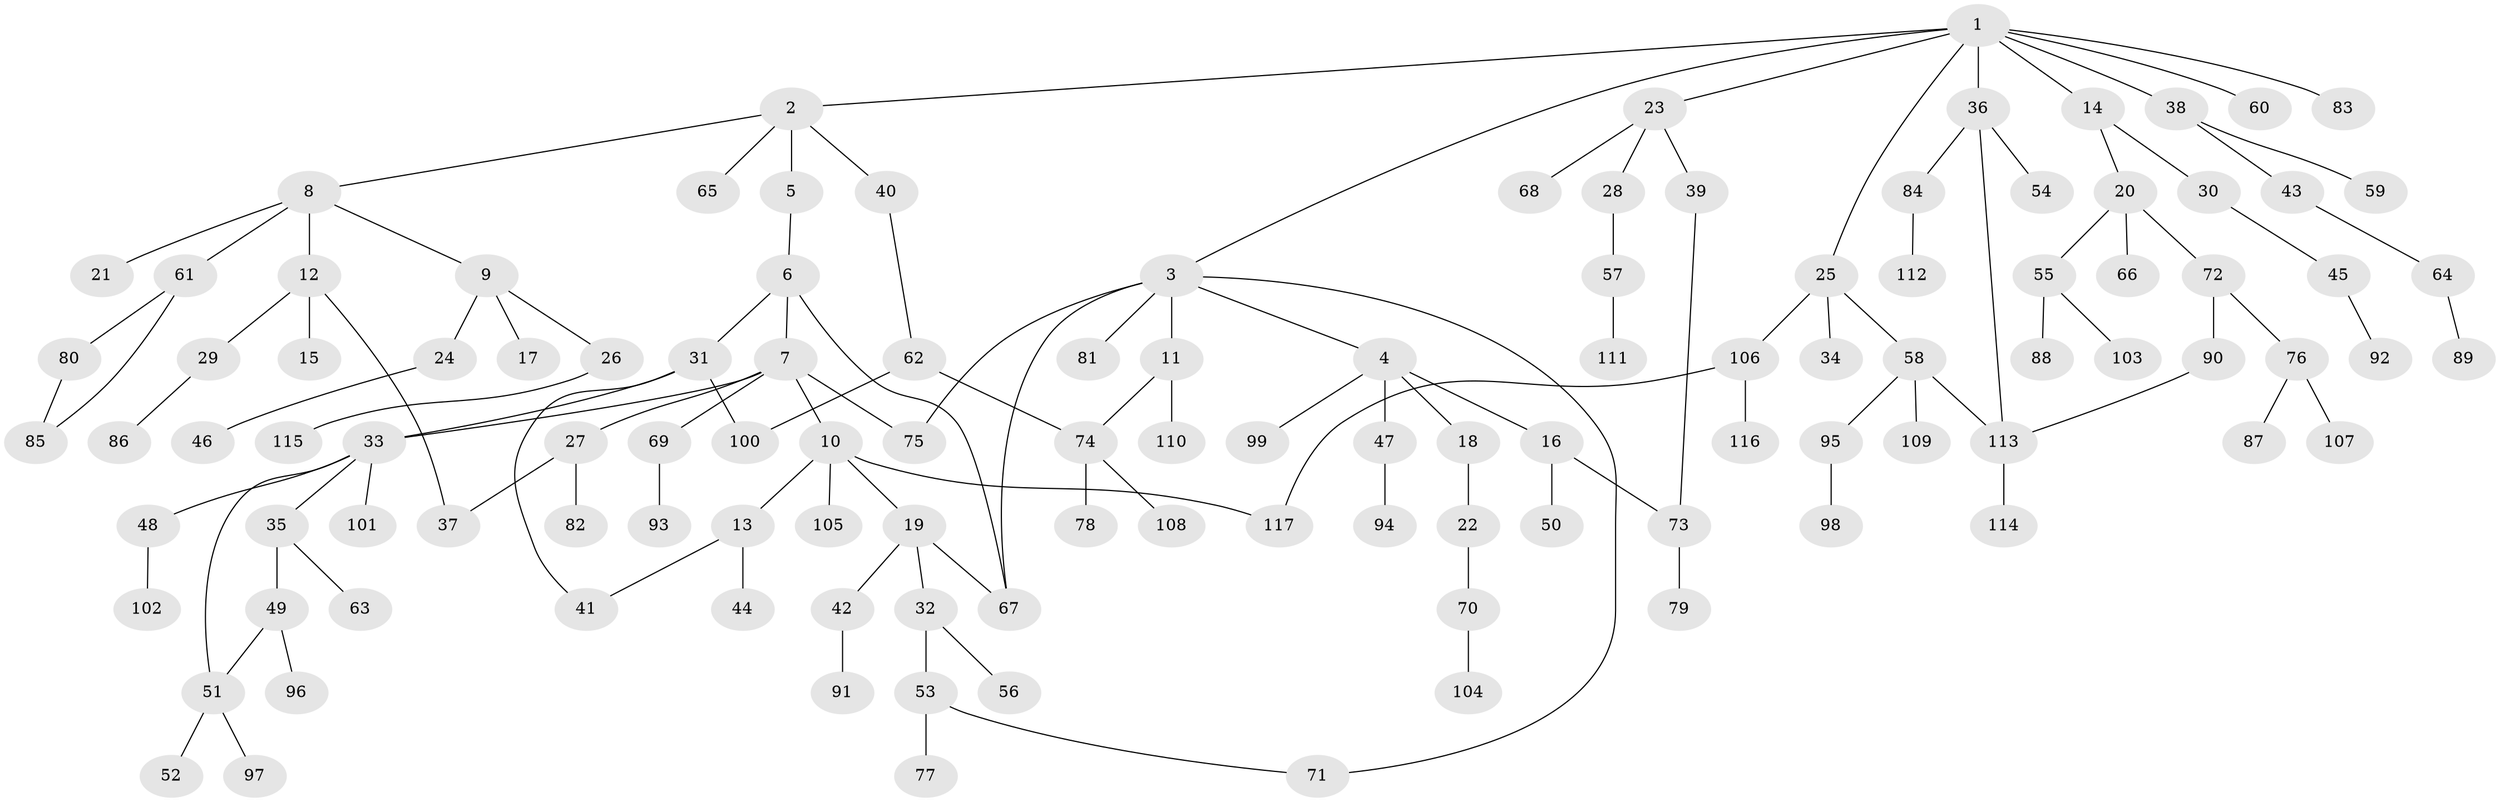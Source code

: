 // Generated by graph-tools (version 1.1) at 2025/10/02/27/25 16:10:51]
// undirected, 117 vertices, 131 edges
graph export_dot {
graph [start="1"]
  node [color=gray90,style=filled];
  1;
  2;
  3;
  4;
  5;
  6;
  7;
  8;
  9;
  10;
  11;
  12;
  13;
  14;
  15;
  16;
  17;
  18;
  19;
  20;
  21;
  22;
  23;
  24;
  25;
  26;
  27;
  28;
  29;
  30;
  31;
  32;
  33;
  34;
  35;
  36;
  37;
  38;
  39;
  40;
  41;
  42;
  43;
  44;
  45;
  46;
  47;
  48;
  49;
  50;
  51;
  52;
  53;
  54;
  55;
  56;
  57;
  58;
  59;
  60;
  61;
  62;
  63;
  64;
  65;
  66;
  67;
  68;
  69;
  70;
  71;
  72;
  73;
  74;
  75;
  76;
  77;
  78;
  79;
  80;
  81;
  82;
  83;
  84;
  85;
  86;
  87;
  88;
  89;
  90;
  91;
  92;
  93;
  94;
  95;
  96;
  97;
  98;
  99;
  100;
  101;
  102;
  103;
  104;
  105;
  106;
  107;
  108;
  109;
  110;
  111;
  112;
  113;
  114;
  115;
  116;
  117;
  1 -- 2;
  1 -- 3;
  1 -- 14;
  1 -- 23;
  1 -- 25;
  1 -- 36;
  1 -- 38;
  1 -- 60;
  1 -- 83;
  2 -- 5;
  2 -- 8;
  2 -- 40;
  2 -- 65;
  3 -- 4;
  3 -- 11;
  3 -- 81;
  3 -- 75;
  3 -- 67;
  3 -- 71;
  4 -- 16;
  4 -- 18;
  4 -- 47;
  4 -- 99;
  5 -- 6;
  6 -- 7;
  6 -- 31;
  6 -- 67;
  7 -- 10;
  7 -- 27;
  7 -- 69;
  7 -- 75;
  7 -- 33;
  8 -- 9;
  8 -- 12;
  8 -- 21;
  8 -- 61;
  9 -- 17;
  9 -- 24;
  9 -- 26;
  10 -- 13;
  10 -- 19;
  10 -- 105;
  10 -- 117;
  11 -- 110;
  11 -- 74;
  12 -- 15;
  12 -- 29;
  12 -- 37;
  13 -- 41;
  13 -- 44;
  14 -- 20;
  14 -- 30;
  16 -- 50;
  16 -- 73;
  18 -- 22;
  19 -- 32;
  19 -- 42;
  19 -- 67;
  20 -- 55;
  20 -- 66;
  20 -- 72;
  22 -- 70;
  23 -- 28;
  23 -- 39;
  23 -- 68;
  24 -- 46;
  25 -- 34;
  25 -- 58;
  25 -- 106;
  26 -- 115;
  27 -- 37;
  27 -- 82;
  28 -- 57;
  29 -- 86;
  30 -- 45;
  31 -- 33;
  31 -- 100;
  31 -- 41;
  32 -- 53;
  32 -- 56;
  33 -- 35;
  33 -- 48;
  33 -- 51;
  33 -- 101;
  35 -- 49;
  35 -- 63;
  36 -- 54;
  36 -- 84;
  36 -- 113;
  38 -- 43;
  38 -- 59;
  39 -- 73;
  40 -- 62;
  42 -- 91;
  43 -- 64;
  45 -- 92;
  47 -- 94;
  48 -- 102;
  49 -- 96;
  49 -- 51;
  51 -- 52;
  51 -- 97;
  53 -- 71;
  53 -- 77;
  55 -- 88;
  55 -- 103;
  57 -- 111;
  58 -- 95;
  58 -- 109;
  58 -- 113;
  61 -- 80;
  61 -- 85;
  62 -- 74;
  62 -- 100;
  64 -- 89;
  69 -- 93;
  70 -- 104;
  72 -- 76;
  72 -- 90;
  73 -- 79;
  74 -- 78;
  74 -- 108;
  76 -- 87;
  76 -- 107;
  80 -- 85;
  84 -- 112;
  90 -- 113;
  95 -- 98;
  106 -- 116;
  106 -- 117;
  113 -- 114;
}
